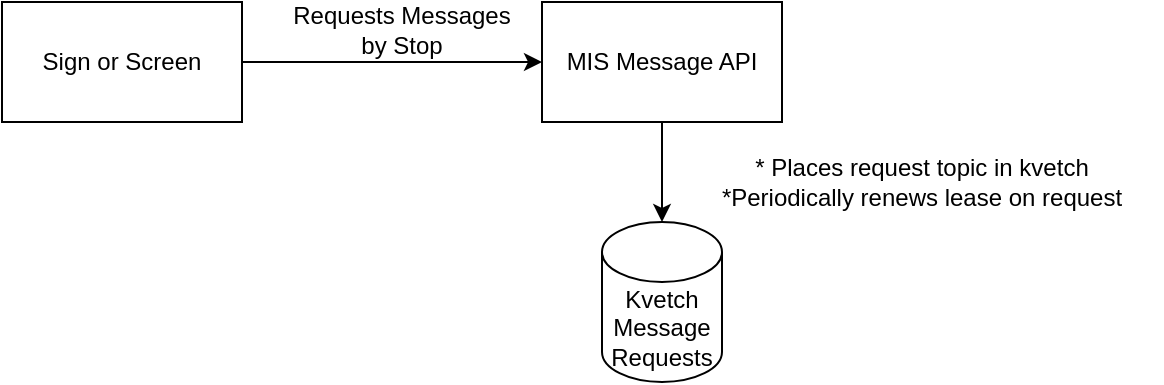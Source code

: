 <mxfile version="14.2.3" type="github"><diagram id="vT0VH4lODk5mRCkAPabC" name="Page-1"><mxGraphModel dx="1348" dy="550" grid="1" gridSize="10" guides="1" tooltips="1" connect="1" arrows="1" fold="1" page="1" pageScale="1" pageWidth="850" pageHeight="1100" math="0" shadow="0"><root><mxCell id="0"/><mxCell id="1" parent="0"/><mxCell id="ISRqA2FzJvKRBZ2XTxa3-1" value="Sign or Screen" style="rounded=0;whiteSpace=wrap;html=1;" vertex="1" parent="1"><mxGeometry x="150" y="80" width="120" height="60" as="geometry"/></mxCell><mxCell id="ISRqA2FzJvKRBZ2XTxa3-3" value="MIS Message API" style="rounded=0;whiteSpace=wrap;html=1;" vertex="1" parent="1"><mxGeometry x="420" y="80" width="120" height="60" as="geometry"/></mxCell><mxCell id="ISRqA2FzJvKRBZ2XTxa3-4" value="" style="endArrow=classic;html=1;exitX=1;exitY=0.5;exitDx=0;exitDy=0;entryX=0;entryY=0.5;entryDx=0;entryDy=0;" edge="1" parent="1" source="ISRqA2FzJvKRBZ2XTxa3-1" target="ISRqA2FzJvKRBZ2XTxa3-3"><mxGeometry width="50" height="50" relative="1" as="geometry"><mxPoint x="300" y="135" as="sourcePoint"/><mxPoint x="350" y="85" as="targetPoint"/></mxGeometry></mxCell><mxCell id="ISRqA2FzJvKRBZ2XTxa3-5" value="&lt;div&gt;Requests Messages by Stop&lt;/div&gt;" style="text;html=1;strokeColor=none;fillColor=none;align=center;verticalAlign=middle;whiteSpace=wrap;rounded=0;" vertex="1" parent="1"><mxGeometry x="290" y="84" width="120" height="20" as="geometry"/></mxCell><mxCell id="ISRqA2FzJvKRBZ2XTxa3-6" value="&lt;div&gt;Kvetch Message&lt;/div&gt;&lt;div&gt;Requests&lt;br&gt;&lt;/div&gt;" style="shape=cylinder3;whiteSpace=wrap;html=1;boundedLbl=1;backgroundOutline=1;size=15;" vertex="1" parent="1"><mxGeometry x="450" y="190" width="60" height="80" as="geometry"/></mxCell><mxCell id="ISRqA2FzJvKRBZ2XTxa3-7" value="" style="endArrow=classic;html=1;exitX=0.5;exitY=1;exitDx=0;exitDy=0;entryX=0.5;entryY=0;entryDx=0;entryDy=0;entryPerimeter=0;" edge="1" parent="1" source="ISRqA2FzJvKRBZ2XTxa3-3" target="ISRqA2FzJvKRBZ2XTxa3-6"><mxGeometry width="50" height="50" relative="1" as="geometry"><mxPoint x="400" y="310" as="sourcePoint"/><mxPoint x="480" y="180" as="targetPoint"/></mxGeometry></mxCell><mxCell id="ISRqA2FzJvKRBZ2XTxa3-9" value="&lt;div&gt;* Places request topic in kvetch&lt;/div&gt;&lt;div&gt;*Periodically renews lease on request&lt;br&gt;&lt;/div&gt;" style="text;html=1;strokeColor=none;fillColor=none;align=center;verticalAlign=middle;whiteSpace=wrap;rounded=0;" vertex="1" parent="1"><mxGeometry x="490" y="160" width="240" height="20" as="geometry"/></mxCell></root></mxGraphModel></diagram></mxfile>